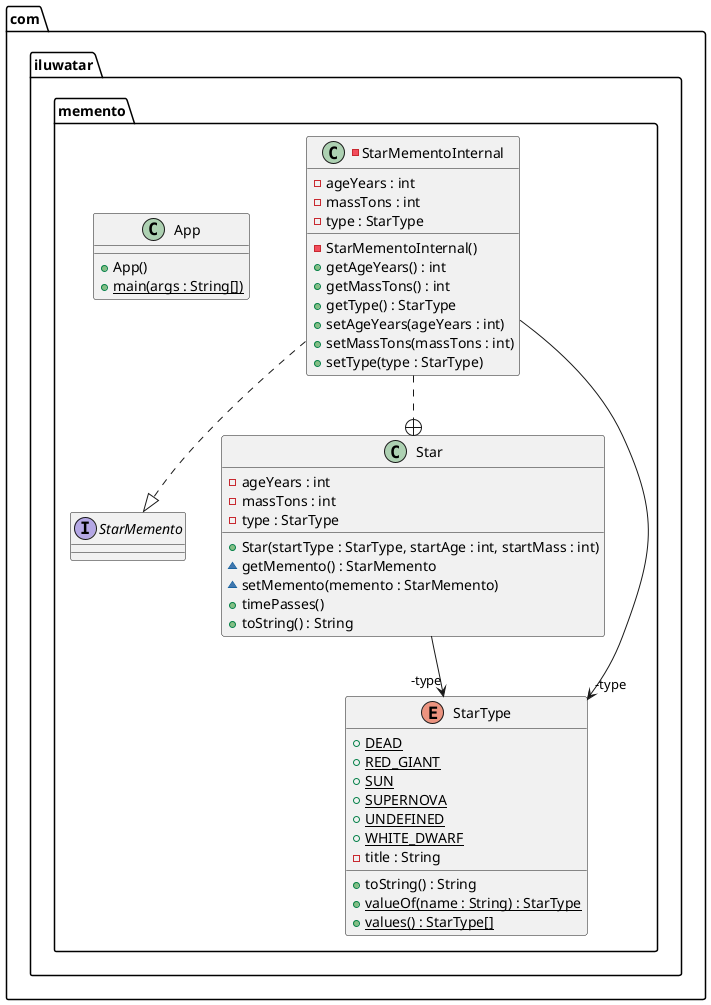 @startuml
package com.iluwatar.memento {
  -class StarMementoInternal {
    - ageYears : int
    - massTons : int
    - type : StarType
    - StarMementoInternal()
    + getAgeYears() : int
    + getMassTons() : int
    + getType() : StarType
    + setAgeYears(ageYears : int)
    + setMassTons(massTons : int)
    + setType(type : StarType)
  }
  class App {
    + App()
    + main(args : String[]) {static}
  }
  interface StarMemento {
  }
  class Star {
    - ageYears : int
    - massTons : int
    - type : StarType
    + Star(startType : StarType, startAge : int, startMass : int)
    ~ getMemento() : StarMemento
    ~ setMemento(memento : StarMemento)
    + timePasses()
    + toString() : String
  }
  enum StarType {
    + DEAD {static}
    + RED_GIANT {static}
    + SUN {static}
    + SUPERNOVA {static}
    + UNDEFINED {static}
    + WHITE_DWARF {static}
    - title : String
    + toString() : String
    + valueOf(name : String) : StarType {static}
    + values() : StarType[] {static}
  }
}
StarMementoInternal -->  "-type" StarType
Star -->  "-type" StarType
StarMementoInternal ..+ Star
StarMementoInternal ..|> StarMemento 
@enduml